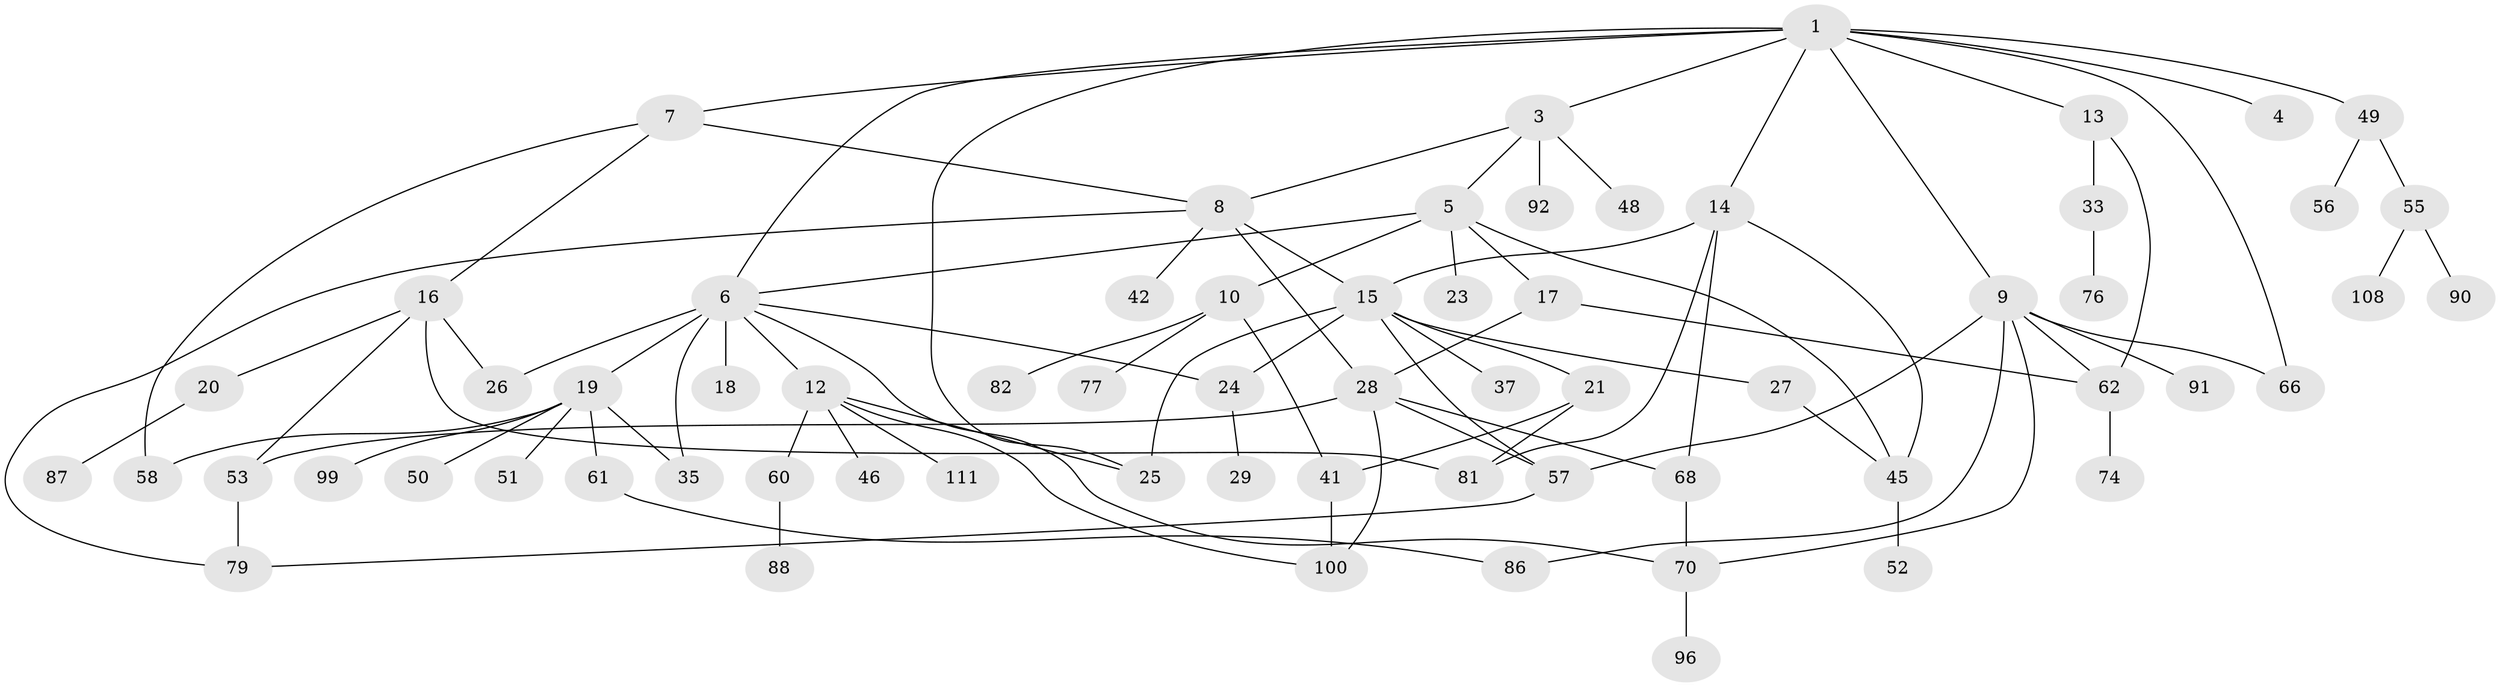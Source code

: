 // original degree distribution, {6: 0.036036036036036036, 5: 0.05405405405405406, 1: 0.3063063063063063, 4: 0.10810810810810811, 7: 0.018018018018018018, 9: 0.009009009009009009, 3: 0.2072072072072072, 2: 0.26126126126126126}
// Generated by graph-tools (version 1.1) at 2025/17/03/04/25 18:17:07]
// undirected, 66 vertices, 94 edges
graph export_dot {
graph [start="1"]
  node [color=gray90,style=filled];
  1 [super="+2"];
  3;
  4;
  5;
  6 [super="+39+11"];
  7;
  8 [super="+34"];
  9 [super="+40+73+47"];
  10;
  12;
  13 [super="+93"];
  14 [super="+65"];
  15 [super="+22+38"];
  16;
  17 [super="+31+67"];
  18;
  19 [super="+30"];
  20;
  21 [super="+32+72"];
  23;
  24;
  25 [super="+102+71"];
  26;
  27;
  28 [super="+43"];
  29;
  33;
  35 [super="+59+75"];
  37;
  41;
  42;
  45 [super="+89+109"];
  46;
  48 [super="+78"];
  49;
  50;
  51;
  52;
  53 [super="+104"];
  55;
  56;
  57;
  58 [super="+105"];
  60 [super="+84"];
  61;
  62 [super="+106+69"];
  66;
  68;
  70 [super="+83"];
  74 [super="+97"];
  76;
  77;
  79 [super="+103"];
  81;
  82;
  86;
  87;
  88;
  90;
  91 [super="+98"];
  92 [super="+94+95"];
  96;
  99;
  100 [super="+110"];
  108;
  111;
  1 -- 3;
  1 -- 4;
  1 -- 7;
  1 -- 13;
  1 -- 66;
  1 -- 49;
  1 -- 6;
  1 -- 25;
  1 -- 9;
  1 -- 14;
  3 -- 5;
  3 -- 48;
  3 -- 92;
  3 -- 8;
  5 -- 10;
  5 -- 17;
  5 -- 23;
  5 -- 45;
  5 -- 6;
  6 -- 19 [weight=3];
  6 -- 35;
  6 -- 70;
  6 -- 12;
  6 -- 18;
  6 -- 24;
  6 -- 26;
  7 -- 8;
  7 -- 16;
  7 -- 58;
  8 -- 28;
  8 -- 42;
  8 -- 15;
  8 -- 79;
  9 -- 66;
  9 -- 86;
  9 -- 91;
  9 -- 62;
  9 -- 57;
  9 -- 70;
  10 -- 41;
  10 -- 77;
  10 -- 82;
  12 -- 46;
  12 -- 60 [weight=2];
  12 -- 100;
  12 -- 111;
  12 -- 25;
  13 -- 33;
  13 -- 62;
  14 -- 15;
  14 -- 81;
  14 -- 68;
  14 -- 45;
  15 -- 21;
  15 -- 25;
  15 -- 37 [weight=2];
  15 -- 27;
  15 -- 24;
  15 -- 57;
  16 -- 20;
  16 -- 26;
  16 -- 81;
  16 -- 53;
  17 -- 62;
  17 -- 28;
  19 -- 35;
  19 -- 99;
  19 -- 50;
  19 -- 51;
  19 -- 58;
  19 -- 61;
  20 -- 87;
  21 -- 41;
  21 -- 81;
  24 -- 29;
  27 -- 45;
  28 -- 53;
  28 -- 100;
  28 -- 68;
  28 -- 57;
  33 -- 76;
  41 -- 100;
  45 -- 52;
  49 -- 55;
  49 -- 56;
  53 -- 79;
  55 -- 90;
  55 -- 108;
  57 -- 79;
  60 -- 88;
  61 -- 86;
  62 -- 74;
  68 -- 70;
  70 -- 96;
}
